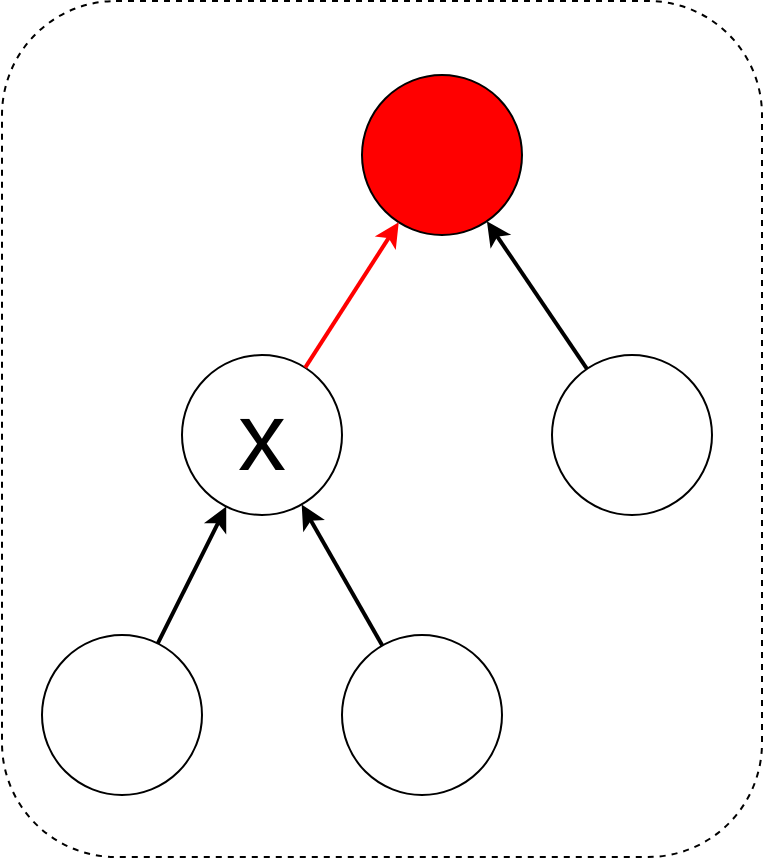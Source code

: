 <mxfile version="10.6.0" type="device"><diagram id="k_OmC-xHN7aQtZG8IOzA" name="Page-1"><mxGraphModel dx="1235" dy="803" grid="1" gridSize="10" guides="1" tooltips="1" connect="1" arrows="1" fold="1" page="1" pageScale="1" pageWidth="827" pageHeight="1169" math="0" shadow="0"><root><mxCell id="0"/><mxCell id="1" parent="0"/><mxCell id="e0HTaqvAhL1TbdSJgPwA-34" value="" style="rounded=1;whiteSpace=wrap;html=1;fillColor=none;dashed=1;" vertex="1" parent="1"><mxGeometry x="40" y="39.5" width="380" height="428" as="geometry"/></mxCell><mxCell id="e0HTaqvAhL1TbdSJgPwA-37" value="" style="ellipse;whiteSpace=wrap;html=1;aspect=fixed;fillColor=#FF0000;strokeColor=#000000;" vertex="1" parent="1"><mxGeometry x="220" y="76.5" width="80" height="80" as="geometry"/></mxCell><mxCell id="e0HTaqvAhL1TbdSJgPwA-41" value="&lt;font style=&quot;font-size: 48px&quot;&gt;x&lt;/font&gt;" style="ellipse;whiteSpace=wrap;html=1;aspect=fixed;" vertex="1" parent="1"><mxGeometry x="130" y="216.5" width="80" height="80" as="geometry"/></mxCell><mxCell id="e0HTaqvAhL1TbdSJgPwA-42" value="" style="endArrow=classic;html=1;strokeWidth=2;fillColor=#f8cecc;strokeColor=#FF0000;" edge="1" parent="1" source="e0HTaqvAhL1TbdSJgPwA-41" target="e0HTaqvAhL1TbdSJgPwA-37"><mxGeometry width="50" height="50" relative="1" as="geometry"><mxPoint x="290" y="246.5" as="sourcePoint"/><mxPoint x="340" y="196.5" as="targetPoint"/></mxGeometry></mxCell><mxCell id="e0HTaqvAhL1TbdSJgPwA-43" value="" style="ellipse;whiteSpace=wrap;html=1;aspect=fixed;" vertex="1" parent="1"><mxGeometry x="315" y="216.5" width="80" height="80" as="geometry"/></mxCell><mxCell id="e0HTaqvAhL1TbdSJgPwA-44" value="" style="ellipse;whiteSpace=wrap;html=1;aspect=fixed;" vertex="1" parent="1"><mxGeometry x="60" y="356.5" width="80" height="80" as="geometry"/></mxCell><mxCell id="e0HTaqvAhL1TbdSJgPwA-45" value="" style="ellipse;whiteSpace=wrap;html=1;aspect=fixed;" vertex="1" parent="1"><mxGeometry x="210" y="356.5" width="80" height="80" as="geometry"/></mxCell><mxCell id="e0HTaqvAhL1TbdSJgPwA-46" value="" style="endArrow=classic;html=1;strokeWidth=2;" edge="1" parent="1" source="e0HTaqvAhL1TbdSJgPwA-44" target="e0HTaqvAhL1TbdSJgPwA-41"><mxGeometry width="50" height="50" relative="1" as="geometry"><mxPoint x="92.945" y="369.235" as="sourcePoint"/><mxPoint x="139.87" y="296.647" as="targetPoint"/></mxGeometry></mxCell><mxCell id="e0HTaqvAhL1TbdSJgPwA-47" value="" style="endArrow=classic;html=1;strokeWidth=2;" edge="1" parent="1" source="e0HTaqvAhL1TbdSJgPwA-45" target="e0HTaqvAhL1TbdSJgPwA-41"><mxGeometry width="50" height="50" relative="1" as="geometry"><mxPoint x="80" y="506.5" as="sourcePoint"/><mxPoint x="130" y="456.5" as="targetPoint"/></mxGeometry></mxCell><mxCell id="e0HTaqvAhL1TbdSJgPwA-48" value="" style="endArrow=classic;html=1;strokeWidth=2;" edge="1" parent="1" source="e0HTaqvAhL1TbdSJgPwA-43" target="e0HTaqvAhL1TbdSJgPwA-37"><mxGeometry width="50" height="50" relative="1" as="geometry"><mxPoint x="380" y="176.5" as="sourcePoint"/><mxPoint x="430" y="126.5" as="targetPoint"/></mxGeometry></mxCell></root></mxGraphModel></diagram></mxfile>